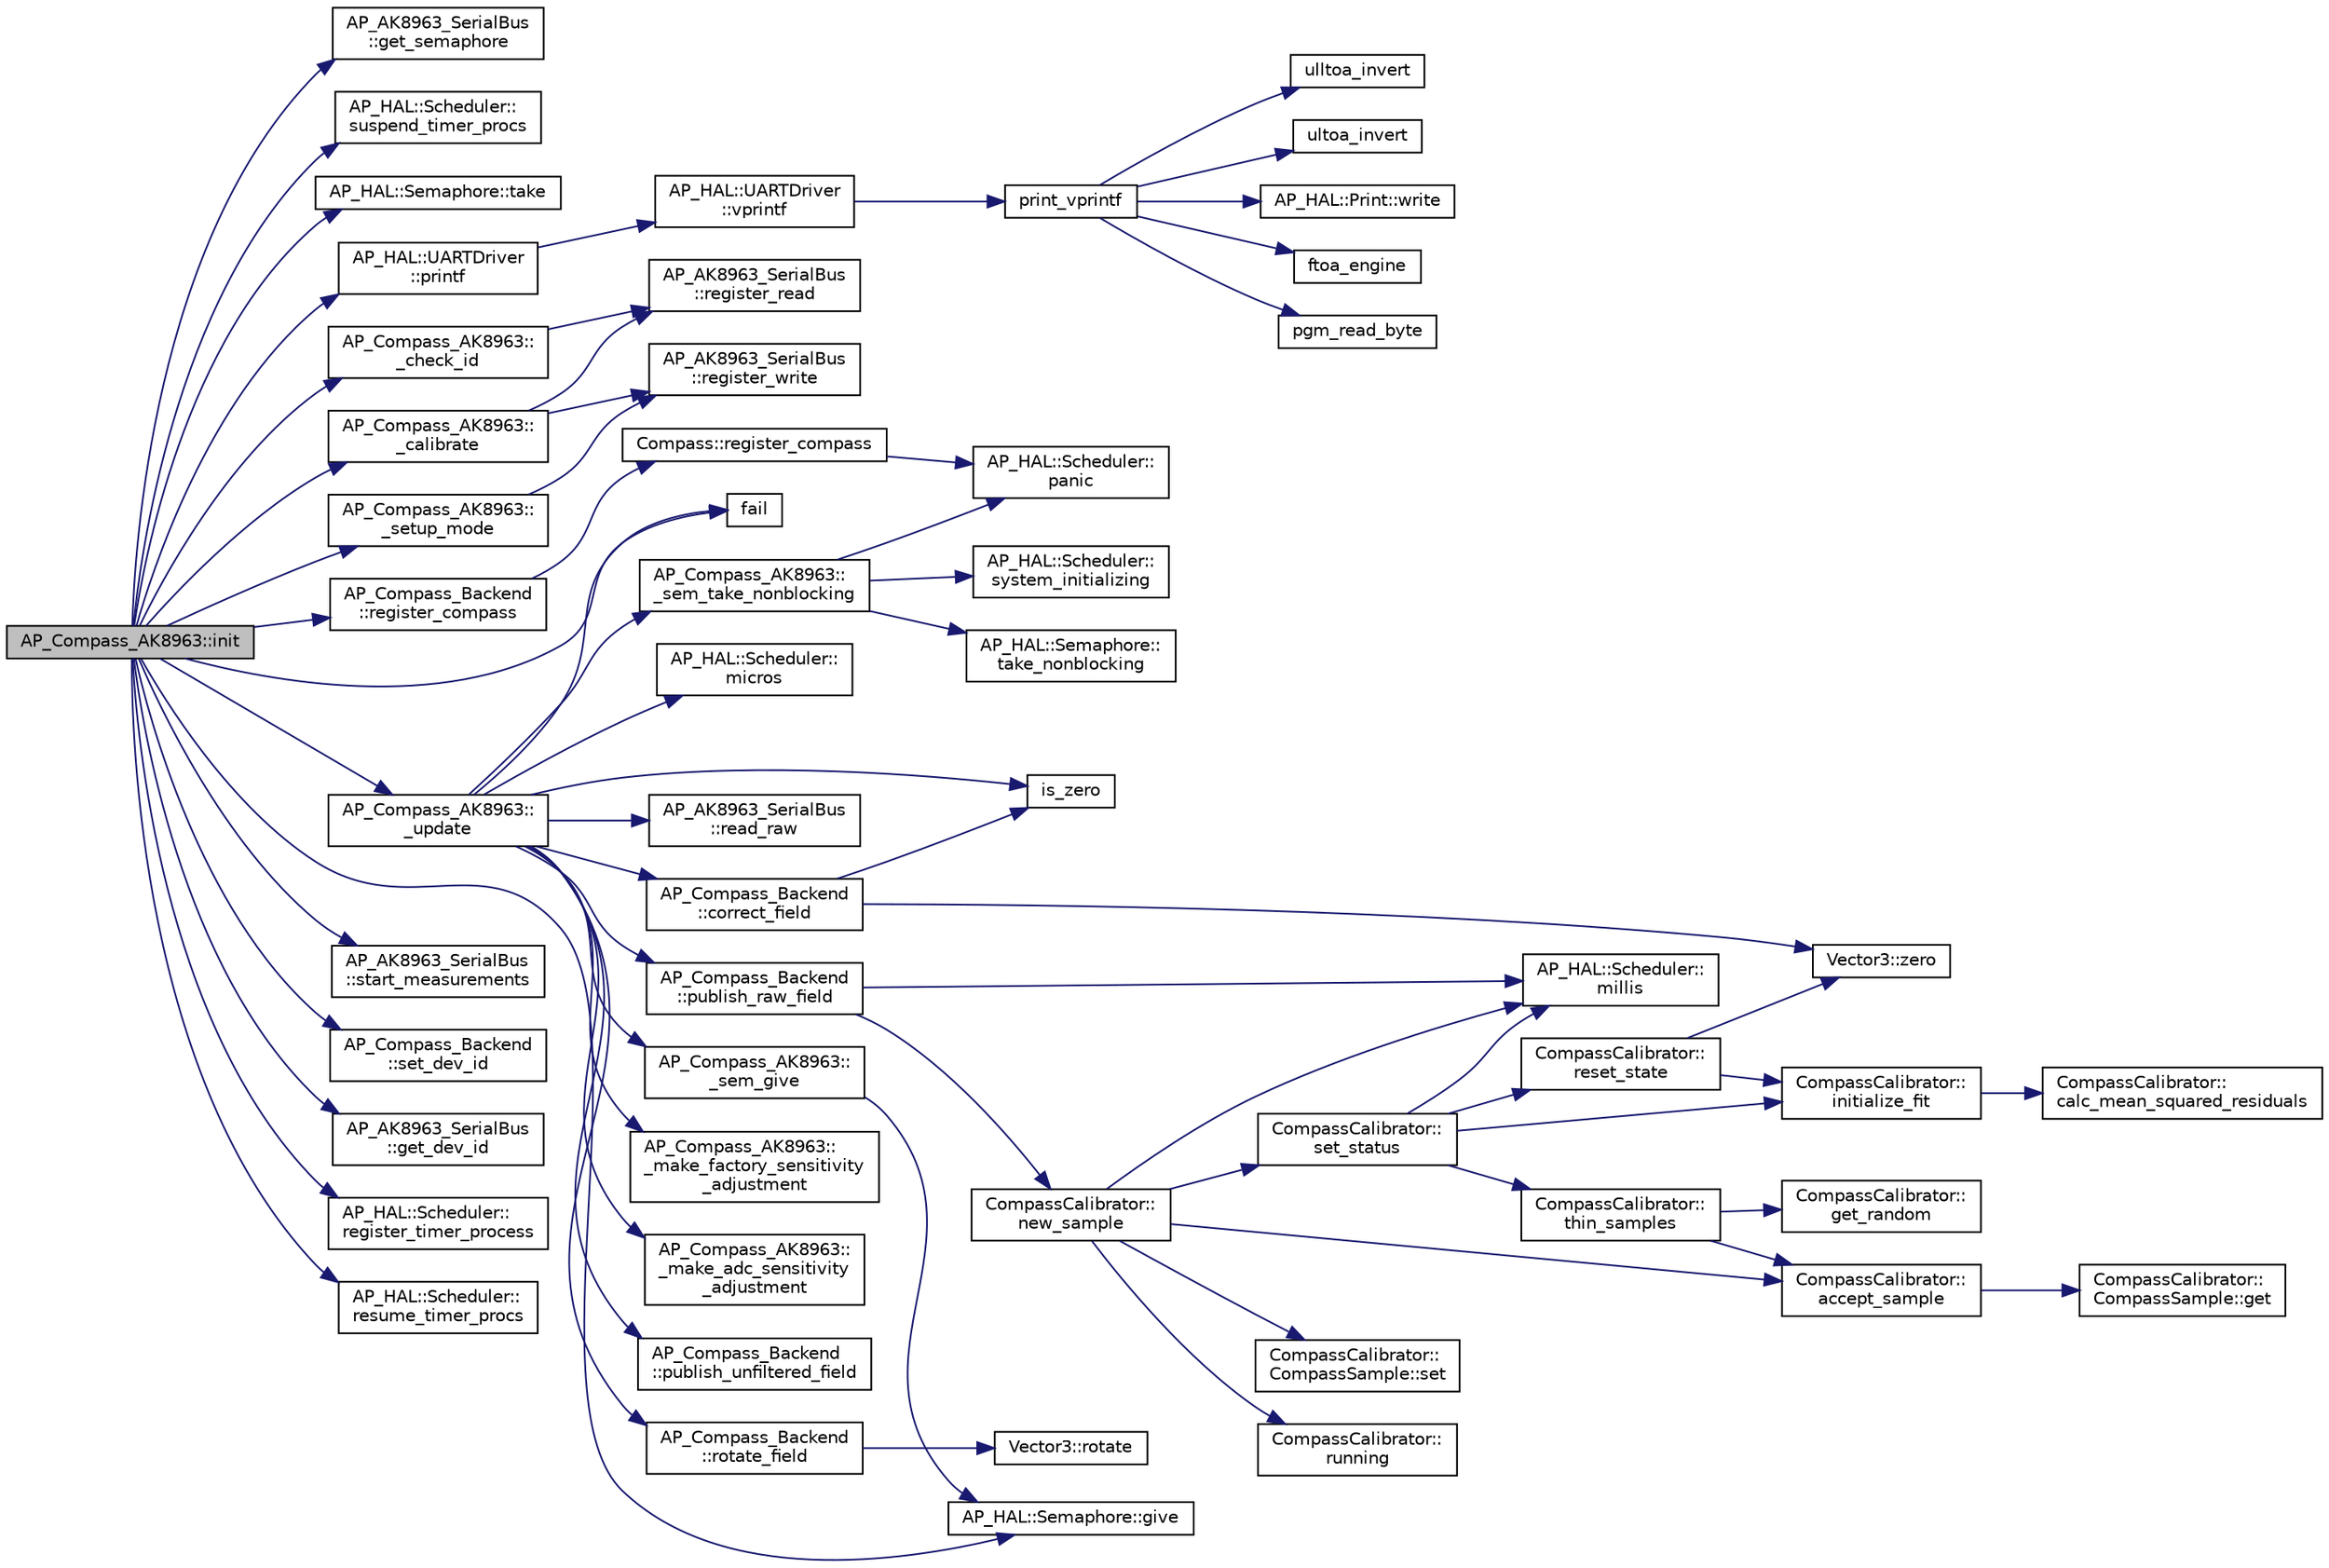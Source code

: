 digraph "AP_Compass_AK8963::init"
{
 // INTERACTIVE_SVG=YES
  edge [fontname="Helvetica",fontsize="10",labelfontname="Helvetica",labelfontsize="10"];
  node [fontname="Helvetica",fontsize="10",shape=record];
  rankdir="LR";
  Node1 [label="AP_Compass_AK8963::init",height=0.2,width=0.4,color="black", fillcolor="grey75", style="filled", fontcolor="black"];
  Node1 -> Node2 [color="midnightblue",fontsize="10",style="solid",fontname="Helvetica"];
  Node2 [label="AP_AK8963_SerialBus\l::get_semaphore",height=0.2,width=0.4,color="black", fillcolor="white", style="filled",URL="$classAP__AK8963__SerialBus.html#a21e0dfdc680ba500e7f917fcbcf1bcfa"];
  Node1 -> Node3 [color="midnightblue",fontsize="10",style="solid",fontname="Helvetica"];
  Node3 [label="AP_HAL::Scheduler::\lsuspend_timer_procs",height=0.2,width=0.4,color="black", fillcolor="white", style="filled",URL="$classAP__HAL_1_1Scheduler.html#ae7d4952721abae16479fef1f0ca37145"];
  Node1 -> Node4 [color="midnightblue",fontsize="10",style="solid",fontname="Helvetica"];
  Node4 [label="AP_HAL::Semaphore::take",height=0.2,width=0.4,color="black", fillcolor="white", style="filled",URL="$classAP__HAL_1_1Semaphore.html#abd3a0affad8bb211981a979f30386589"];
  Node1 -> Node5 [color="midnightblue",fontsize="10",style="solid",fontname="Helvetica"];
  Node5 [label="AP_HAL::UARTDriver\l::printf",height=0.2,width=0.4,color="black", fillcolor="white", style="filled",URL="$classAP__HAL_1_1UARTDriver.html#a65c7824b8877f7a2f79365c8ffae8f56"];
  Node5 -> Node6 [color="midnightblue",fontsize="10",style="solid",fontname="Helvetica"];
  Node6 [label="AP_HAL::UARTDriver\l::vprintf",height=0.2,width=0.4,color="black", fillcolor="white", style="filled",URL="$classAP__HAL_1_1UARTDriver.html#aa8abfb6d6641299472c29ac1edde559f"];
  Node6 -> Node7 [color="midnightblue",fontsize="10",style="solid",fontname="Helvetica"];
  Node7 [label="print_vprintf",height=0.2,width=0.4,color="black", fillcolor="white", style="filled",URL="$print__vprintf_8cpp.html#a473b9349f4b086b552a21eb8fe057016"];
  Node7 -> Node8 [color="midnightblue",fontsize="10",style="solid",fontname="Helvetica"];
  Node8 [label="AP_HAL::Print::write",height=0.2,width=0.4,color="black", fillcolor="white", style="filled",URL="$classAP__HAL_1_1Print.html#acc65391952a43334f8f5c9bef341f501"];
  Node7 -> Node9 [color="midnightblue",fontsize="10",style="solid",fontname="Helvetica"];
  Node9 [label="ftoa_engine",height=0.2,width=0.4,color="black", fillcolor="white", style="filled",URL="$ftoa__engine_8cpp.html#a1c28234da8f20b43c85890d4bb452947"];
  Node7 -> Node10 [color="midnightblue",fontsize="10",style="solid",fontname="Helvetica"];
  Node10 [label="pgm_read_byte",height=0.2,width=0.4,color="black", fillcolor="white", style="filled",URL="$AP__Progmem_8h.html#a1514e0408e036062b4af844baaf567da"];
  Node7 -> Node11 [color="midnightblue",fontsize="10",style="solid",fontname="Helvetica"];
  Node11 [label="ulltoa_invert",height=0.2,width=0.4,color="black", fillcolor="white", style="filled",URL="$utoa__invert_8cpp.html#a34926f552460b47c414ec4d83b32815c"];
  Node7 -> Node12 [color="midnightblue",fontsize="10",style="solid",fontname="Helvetica"];
  Node12 [label="ultoa_invert",height=0.2,width=0.4,color="black", fillcolor="white", style="filled",URL="$utoa__invert_8cpp.html#a5d99bba8e697c1e11da489d88fca8559"];
  Node1 -> Node13 [color="midnightblue",fontsize="10",style="solid",fontname="Helvetica"];
  Node13 [label="AP_Compass_AK8963::\l_check_id",height=0.2,width=0.4,color="black", fillcolor="white", style="filled",URL="$classAP__Compass__AK8963.html#a341ed7c5505e19834a98df671f82c3b9"];
  Node13 -> Node14 [color="midnightblue",fontsize="10",style="solid",fontname="Helvetica"];
  Node14 [label="AP_AK8963_SerialBus\l::register_read",height=0.2,width=0.4,color="black", fillcolor="white", style="filled",URL="$classAP__AK8963__SerialBus.html#a1f36c8749554465e8a06b3d13c1b61b6"];
  Node1 -> Node15 [color="midnightblue",fontsize="10",style="solid",fontname="Helvetica"];
  Node15 [label="fail",height=0.2,width=0.4,color="black", fillcolor="white", style="filled",URL="$eedump_8c.html#af09cfed2397fc1aeb1391db9b46ed605"];
  Node1 -> Node16 [color="midnightblue",fontsize="10",style="solid",fontname="Helvetica"];
  Node16 [label="AP_Compass_AK8963::\l_calibrate",height=0.2,width=0.4,color="black", fillcolor="white", style="filled",URL="$classAP__Compass__AK8963.html#ad72f424d1313f4ad5951ef6a2f399740"];
  Node16 -> Node17 [color="midnightblue",fontsize="10",style="solid",fontname="Helvetica"];
  Node17 [label="AP_AK8963_SerialBus\l::register_write",height=0.2,width=0.4,color="black", fillcolor="white", style="filled",URL="$classAP__AK8963__SerialBus.html#a961c54f77f013bc0a59f865c37d604d1"];
  Node16 -> Node14 [color="midnightblue",fontsize="10",style="solid",fontname="Helvetica"];
  Node1 -> Node18 [color="midnightblue",fontsize="10",style="solid",fontname="Helvetica"];
  Node18 [label="AP_Compass_AK8963::\l_setup_mode",height=0.2,width=0.4,color="black", fillcolor="white", style="filled",URL="$classAP__Compass__AK8963.html#a02798941f967cd44026fe6f952c60029"];
  Node18 -> Node17 [color="midnightblue",fontsize="10",style="solid",fontname="Helvetica"];
  Node1 -> Node19 [color="midnightblue",fontsize="10",style="solid",fontname="Helvetica"];
  Node19 [label="AP_AK8963_SerialBus\l::start_measurements",height=0.2,width=0.4,color="black", fillcolor="white", style="filled",URL="$classAP__AK8963__SerialBus.html#a4b51213c4e8c6bff04899c7cb54dc4a9"];
  Node1 -> Node20 [color="midnightblue",fontsize="10",style="solid",fontname="Helvetica"];
  Node20 [label="AP_Compass_Backend\l::register_compass",height=0.2,width=0.4,color="black", fillcolor="white", style="filled",URL="$classAP__Compass__Backend.html#aee0aed3dcceb809b122d2a0784f44593"];
  Node20 -> Node21 [color="midnightblue",fontsize="10",style="solid",fontname="Helvetica"];
  Node21 [label="Compass::register_compass",height=0.2,width=0.4,color="black", fillcolor="white", style="filled",URL="$classCompass.html#af1b5ea3ff42b02e04526d4be361a1ca1"];
  Node21 -> Node22 [color="midnightblue",fontsize="10",style="solid",fontname="Helvetica"];
  Node22 [label="AP_HAL::Scheduler::\lpanic",height=0.2,width=0.4,color="black", fillcolor="white", style="filled",URL="$classAP__HAL_1_1Scheduler.html#ac08c02070405b6cc1d7241025acb5101"];
  Node1 -> Node23 [color="midnightblue",fontsize="10",style="solid",fontname="Helvetica"];
  Node23 [label="AP_Compass_Backend\l::set_dev_id",height=0.2,width=0.4,color="black", fillcolor="white", style="filled",URL="$classAP__Compass__Backend.html#a81a8f162131d1cd7a54d9fe52448d31f"];
  Node1 -> Node24 [color="midnightblue",fontsize="10",style="solid",fontname="Helvetica"];
  Node24 [label="AP_AK8963_SerialBus\l::get_dev_id",height=0.2,width=0.4,color="black", fillcolor="white", style="filled",URL="$classAP__AK8963__SerialBus.html#afadddc4a4109690cad4615a30f97e4b6"];
  Node1 -> Node25 [color="midnightblue",fontsize="10",style="solid",fontname="Helvetica"];
  Node25 [label="AP_HAL::Scheduler::\lregister_timer_process",height=0.2,width=0.4,color="black", fillcolor="white", style="filled",URL="$classAP__HAL_1_1Scheduler.html#ac2c4230957d5dbd3c2fd104af2794b4f"];
  Node1 -> Node26 [color="midnightblue",fontsize="10",style="solid",fontname="Helvetica"];
  Node26 [label="AP_Compass_AK8963::\l_update",height=0.2,width=0.4,color="black", fillcolor="white", style="filled",URL="$classAP__Compass__AK8963.html#aad72266ce1554cc660d865e37fdc72d3"];
  Node26 -> Node27 [color="midnightblue",fontsize="10",style="solid",fontname="Helvetica"];
  Node27 [label="AP_HAL::Scheduler::\lmicros",height=0.2,width=0.4,color="black", fillcolor="white", style="filled",URL="$classAP__HAL_1_1Scheduler.html#add46d722bfb08a16f220e63591654e46"];
  Node26 -> Node28 [color="midnightblue",fontsize="10",style="solid",fontname="Helvetica"];
  Node28 [label="AP_Compass_AK8963::\l_sem_take_nonblocking",height=0.2,width=0.4,color="black", fillcolor="white", style="filled",URL="$classAP__Compass__AK8963.html#a48b53915e99ea2fc04a2ed795a978820"];
  Node28 -> Node29 [color="midnightblue",fontsize="10",style="solid",fontname="Helvetica"];
  Node29 [label="AP_HAL::Semaphore::\ltake_nonblocking",height=0.2,width=0.4,color="black", fillcolor="white", style="filled",URL="$classAP__HAL_1_1Semaphore.html#a266e91db5eecb64d8b934d09f5e972cf"];
  Node28 -> Node30 [color="midnightblue",fontsize="10",style="solid",fontname="Helvetica"];
  Node30 [label="AP_HAL::Scheduler::\lsystem_initializing",height=0.2,width=0.4,color="black", fillcolor="white", style="filled",URL="$classAP__HAL_1_1Scheduler.html#aff08efd498147eefe68ee91cbc03e744"];
  Node28 -> Node22 [color="midnightblue",fontsize="10",style="solid",fontname="Helvetica"];
  Node26 -> Node31 [color="midnightblue",fontsize="10",style="solid",fontname="Helvetica"];
  Node31 [label="AP_AK8963_SerialBus\l::read_raw",height=0.2,width=0.4,color="black", fillcolor="white", style="filled",URL="$classAP__AK8963__SerialBus.html#ae76c7adf6383fed651c7e14502d41965"];
  Node26 -> Node15 [color="midnightblue",fontsize="10",style="solid",fontname="Helvetica"];
  Node26 -> Node32 [color="midnightblue",fontsize="10",style="solid",fontname="Helvetica"];
  Node32 [label="is_zero",height=0.2,width=0.4,color="black", fillcolor="white", style="filled",URL="$AP__Math_8h.html#a108b79eeb35c5d58f324458ec9e1e9f2"];
  Node26 -> Node33 [color="midnightblue",fontsize="10",style="solid",fontname="Helvetica"];
  Node33 [label="AP_Compass_AK8963::\l_make_factory_sensitivity\l_adjustment",height=0.2,width=0.4,color="black", fillcolor="white", style="filled",URL="$classAP__Compass__AK8963.html#a928abe3db6c7fb6fa9ac7e55a8c91ed9"];
  Node26 -> Node34 [color="midnightblue",fontsize="10",style="solid",fontname="Helvetica"];
  Node34 [label="AP_Compass_AK8963::\l_make_adc_sensitivity\l_adjustment",height=0.2,width=0.4,color="black", fillcolor="white", style="filled",URL="$classAP__Compass__AK8963.html#aa82897f54fa9db85a9aefe87ce7c4f75"];
  Node26 -> Node35 [color="midnightblue",fontsize="10",style="solid",fontname="Helvetica"];
  Node35 [label="AP_Compass_Backend\l::rotate_field",height=0.2,width=0.4,color="black", fillcolor="white", style="filled",URL="$classAP__Compass__Backend.html#aeb969f8d3b9e2baf54606f4dcc453821"];
  Node35 -> Node36 [color="midnightblue",fontsize="10",style="solid",fontname="Helvetica"];
  Node36 [label="Vector3::rotate",height=0.2,width=0.4,color="black", fillcolor="white", style="filled",URL="$classVector3.html#a53d5701ae2db9492944550927279b7b8"];
  Node26 -> Node37 [color="midnightblue",fontsize="10",style="solid",fontname="Helvetica"];
  Node37 [label="AP_Compass_Backend\l::publish_raw_field",height=0.2,width=0.4,color="black", fillcolor="white", style="filled",URL="$classAP__Compass__Backend.html#ab7b0a43b8bfefe376092c2733bd69e4d"];
  Node37 -> Node38 [color="midnightblue",fontsize="10",style="solid",fontname="Helvetica"];
  Node38 [label="AP_HAL::Scheduler::\lmillis",height=0.2,width=0.4,color="black", fillcolor="white", style="filled",URL="$classAP__HAL_1_1Scheduler.html#a26b68339fc68a562d8d3a1238d0ec8c1"];
  Node37 -> Node39 [color="midnightblue",fontsize="10",style="solid",fontname="Helvetica"];
  Node39 [label="CompassCalibrator::\lnew_sample",height=0.2,width=0.4,color="black", fillcolor="white", style="filled",URL="$classCompassCalibrator.html#a6c7c445f97797add8279be5f7c2e112b"];
  Node39 -> Node38 [color="midnightblue",fontsize="10",style="solid",fontname="Helvetica"];
  Node39 -> Node40 [color="midnightblue",fontsize="10",style="solid",fontname="Helvetica"];
  Node40 [label="CompassCalibrator::\lset_status",height=0.2,width=0.4,color="black", fillcolor="white", style="filled",URL="$classCompassCalibrator.html#aeee363c33562bb3a47693073c6a568e5"];
  Node40 -> Node41 [color="midnightblue",fontsize="10",style="solid",fontname="Helvetica"];
  Node41 [label="CompassCalibrator::\lreset_state",height=0.2,width=0.4,color="black", fillcolor="white", style="filled",URL="$classCompassCalibrator.html#afe46e9f795a06855adf4ae32b01da5b1"];
  Node41 -> Node42 [color="midnightblue",fontsize="10",style="solid",fontname="Helvetica"];
  Node42 [label="Vector3::zero",height=0.2,width=0.4,color="black", fillcolor="white", style="filled",URL="$classVector3.html#adf1769d5ee5df2f8585df2f540fa5efe"];
  Node41 -> Node43 [color="midnightblue",fontsize="10",style="solid",fontname="Helvetica"];
  Node43 [label="CompassCalibrator::\linitialize_fit",height=0.2,width=0.4,color="black", fillcolor="white", style="filled",URL="$classCompassCalibrator.html#a4c0461903e1830066d9f005bac85a389"];
  Node43 -> Node44 [color="midnightblue",fontsize="10",style="solid",fontname="Helvetica"];
  Node44 [label="CompassCalibrator::\lcalc_mean_squared_residuals",height=0.2,width=0.4,color="black", fillcolor="white", style="filled",URL="$classCompassCalibrator.html#a7d57ef4510c26724890f4f820bf2d160"];
  Node40 -> Node38 [color="midnightblue",fontsize="10",style="solid",fontname="Helvetica"];
  Node40 -> Node43 [color="midnightblue",fontsize="10",style="solid",fontname="Helvetica"];
  Node40 -> Node45 [color="midnightblue",fontsize="10",style="solid",fontname="Helvetica"];
  Node45 [label="CompassCalibrator::\lthin_samples",height=0.2,width=0.4,color="black", fillcolor="white", style="filled",URL="$classCompassCalibrator.html#abd6b22cb6f201e16c77ddbf49a90ccd5"];
  Node45 -> Node46 [color="midnightblue",fontsize="10",style="solid",fontname="Helvetica"];
  Node46 [label="CompassCalibrator::\lget_random",height=0.2,width=0.4,color="black", fillcolor="white", style="filled",URL="$classCompassCalibrator.html#a5c07371fa646aa683752921ea90ef2ae"];
  Node45 -> Node47 [color="midnightblue",fontsize="10",style="solid",fontname="Helvetica"];
  Node47 [label="CompassCalibrator::\laccept_sample",height=0.2,width=0.4,color="black", fillcolor="white", style="filled",URL="$classCompassCalibrator.html#a9a22a17905205cc721ba8b36a203057c"];
  Node47 -> Node48 [color="midnightblue",fontsize="10",style="solid",fontname="Helvetica"];
  Node48 [label="CompassCalibrator::\lCompassSample::get",height=0.2,width=0.4,color="black", fillcolor="white", style="filled",URL="$classCompassCalibrator_1_1CompassSample.html#aa15059b264357a9920251a7c0c7c251a"];
  Node39 -> Node49 [color="midnightblue",fontsize="10",style="solid",fontname="Helvetica"];
  Node49 [label="CompassCalibrator::\lrunning",height=0.2,width=0.4,color="black", fillcolor="white", style="filled",URL="$classCompassCalibrator.html#a439e8c7f72e9f6e2fe66b93d755bc9f7"];
  Node39 -> Node47 [color="midnightblue",fontsize="10",style="solid",fontname="Helvetica"];
  Node39 -> Node50 [color="midnightblue",fontsize="10",style="solid",fontname="Helvetica"];
  Node50 [label="CompassCalibrator::\lCompassSample::set",height=0.2,width=0.4,color="black", fillcolor="white", style="filled",URL="$classCompassCalibrator_1_1CompassSample.html#aecc1c9d7b621e86edc28e978bed858ab"];
  Node26 -> Node51 [color="midnightblue",fontsize="10",style="solid",fontname="Helvetica"];
  Node51 [label="AP_Compass_Backend\l::correct_field",height=0.2,width=0.4,color="black", fillcolor="white", style="filled",URL="$classAP__Compass__Backend.html#a92da085c367cf2a95ca9b52cc5cb65ce"];
  Node51 -> Node32 [color="midnightblue",fontsize="10",style="solid",fontname="Helvetica"];
  Node51 -> Node42 [color="midnightblue",fontsize="10",style="solid",fontname="Helvetica"];
  Node26 -> Node52 [color="midnightblue",fontsize="10",style="solid",fontname="Helvetica"];
  Node52 [label="AP_Compass_Backend\l::publish_unfiltered_field",height=0.2,width=0.4,color="black", fillcolor="white", style="filled",URL="$classAP__Compass__Backend.html#a170ca573d11fbfd193c28d33eba14280"];
  Node26 -> Node53 [color="midnightblue",fontsize="10",style="solid",fontname="Helvetica"];
  Node53 [label="AP_Compass_AK8963::\l_sem_give",height=0.2,width=0.4,color="black", fillcolor="white", style="filled",URL="$classAP__Compass__AK8963.html#aa88af727e8edcd05d69119fcde005b2f"];
  Node53 -> Node54 [color="midnightblue",fontsize="10",style="solid",fontname="Helvetica"];
  Node54 [label="AP_HAL::Semaphore::give",height=0.2,width=0.4,color="black", fillcolor="white", style="filled",URL="$classAP__HAL_1_1Semaphore.html#afcdbf03d5bea9d83037acc93bfaea7ce"];
  Node1 -> Node54 [color="midnightblue",fontsize="10",style="solid",fontname="Helvetica"];
  Node1 -> Node55 [color="midnightblue",fontsize="10",style="solid",fontname="Helvetica"];
  Node55 [label="AP_HAL::Scheduler::\lresume_timer_procs",height=0.2,width=0.4,color="black", fillcolor="white", style="filled",URL="$classAP__HAL_1_1Scheduler.html#a7c51e7d405211cac2090dbd456223ef7"];
}
